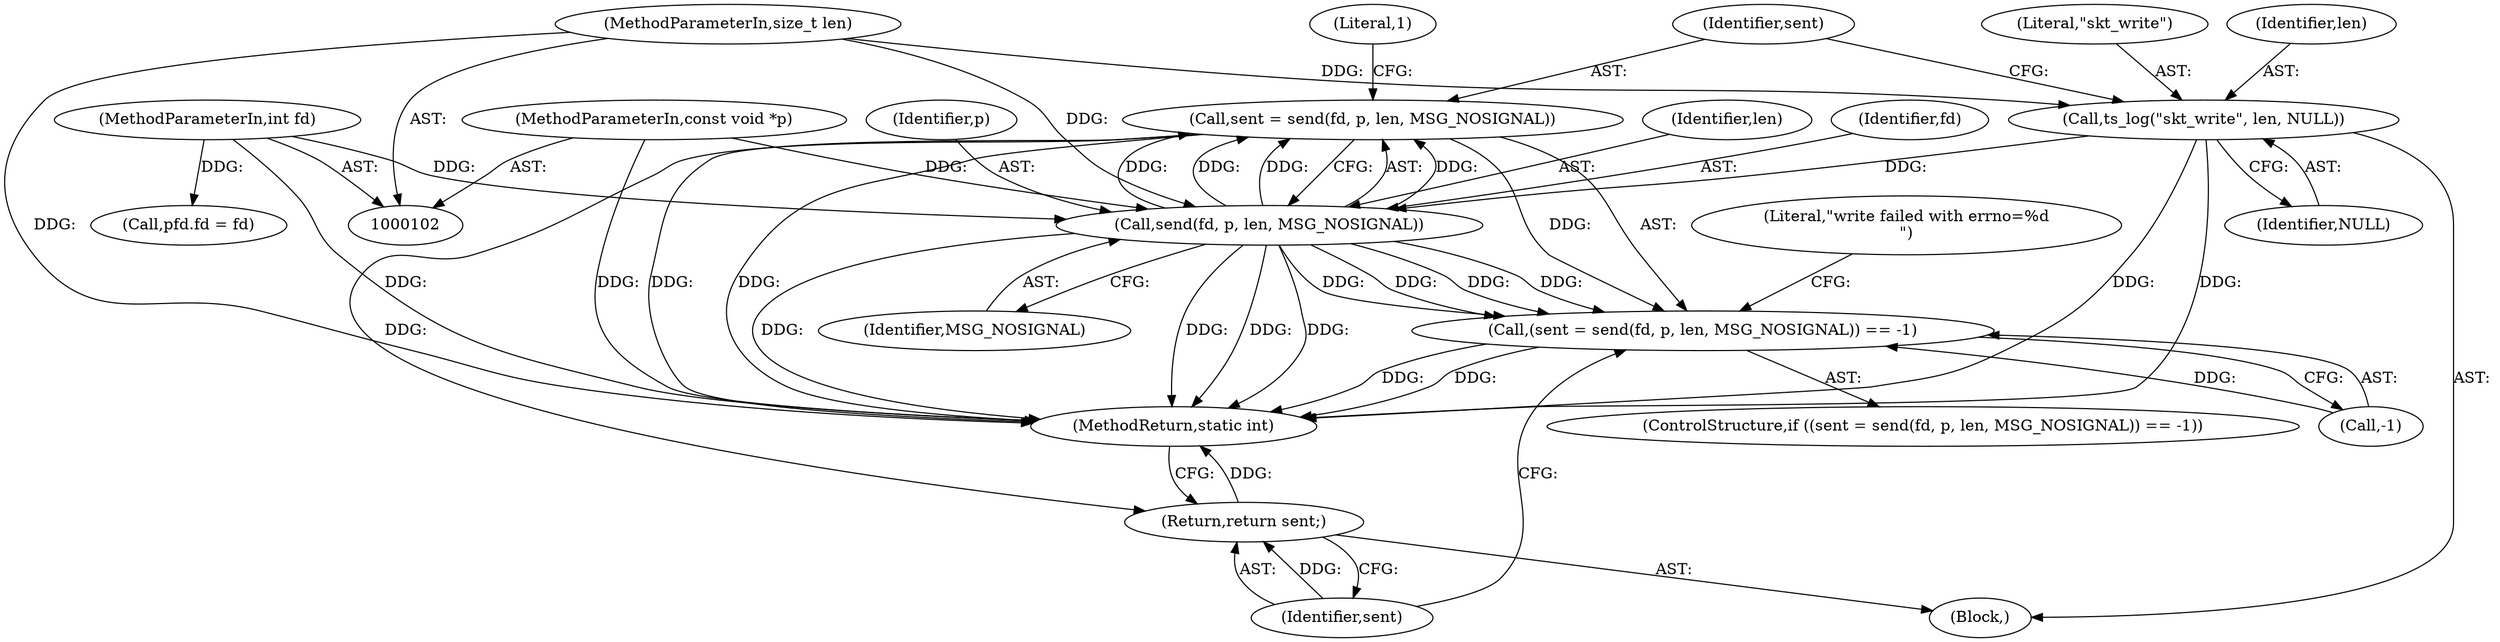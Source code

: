 digraph "1_Android_472271b153c5dc53c28beac55480a8d8434b2d5c_6@API" {
"1000136" [label="(Call,sent = send(fd, p, len, MSG_NOSIGNAL))"];
"1000138" [label="(Call,send(fd, p, len, MSG_NOSIGNAL))"];
"1000103" [label="(MethodParameterIn,int fd)"];
"1000104" [label="(MethodParameterIn,const void *p)"];
"1000130" [label="(Call,ts_log(\"skt_write\", len, NULL))"];
"1000105" [label="(MethodParameterIn,size_t len)"];
"1000135" [label="(Call,(sent = send(fd, p, len, MSG_NOSIGNAL)) == -1)"];
"1000152" [label="(Return,return sent;)"];
"1000110" [label="(Call,pfd.fd = fd)"];
"1000153" [label="(Identifier,sent)"];
"1000141" [label="(Identifier,len)"];
"1000154" [label="(MethodReturn,static int)"];
"1000139" [label="(Identifier,fd)"];
"1000140" [label="(Identifier,p)"];
"1000137" [label="(Identifier,sent)"];
"1000135" [label="(Call,(sent = send(fd, p, len, MSG_NOSIGNAL)) == -1)"];
"1000131" [label="(Literal,\"skt_write\")"];
"1000103" [label="(MethodParameterIn,int fd)"];
"1000144" [label="(Literal,1)"];
"1000130" [label="(Call,ts_log(\"skt_write\", len, NULL))"];
"1000138" [label="(Call,send(fd, p, len, MSG_NOSIGNAL))"];
"1000136" [label="(Call,sent = send(fd, p, len, MSG_NOSIGNAL))"];
"1000152" [label="(Return,return sent;)"];
"1000106" [label="(Block,)"];
"1000105" [label="(MethodParameterIn,size_t len)"];
"1000147" [label="(Literal,\"write failed with errno=%d\n\")"];
"1000133" [label="(Identifier,NULL)"];
"1000142" [label="(Identifier,MSG_NOSIGNAL)"];
"1000104" [label="(MethodParameterIn,const void *p)"];
"1000132" [label="(Identifier,len)"];
"1000134" [label="(ControlStructure,if ((sent = send(fd, p, len, MSG_NOSIGNAL)) == -1))"];
"1000143" [label="(Call,-1)"];
"1000136" -> "1000135"  [label="AST: "];
"1000136" -> "1000138"  [label="CFG: "];
"1000137" -> "1000136"  [label="AST: "];
"1000138" -> "1000136"  [label="AST: "];
"1000144" -> "1000136"  [label="CFG: "];
"1000136" -> "1000154"  [label="DDG: "];
"1000136" -> "1000154"  [label="DDG: "];
"1000136" -> "1000135"  [label="DDG: "];
"1000138" -> "1000136"  [label="DDG: "];
"1000138" -> "1000136"  [label="DDG: "];
"1000138" -> "1000136"  [label="DDG: "];
"1000138" -> "1000136"  [label="DDG: "];
"1000136" -> "1000152"  [label="DDG: "];
"1000138" -> "1000142"  [label="CFG: "];
"1000139" -> "1000138"  [label="AST: "];
"1000140" -> "1000138"  [label="AST: "];
"1000141" -> "1000138"  [label="AST: "];
"1000142" -> "1000138"  [label="AST: "];
"1000138" -> "1000154"  [label="DDG: "];
"1000138" -> "1000154"  [label="DDG: "];
"1000138" -> "1000154"  [label="DDG: "];
"1000138" -> "1000154"  [label="DDG: "];
"1000138" -> "1000135"  [label="DDG: "];
"1000138" -> "1000135"  [label="DDG: "];
"1000138" -> "1000135"  [label="DDG: "];
"1000138" -> "1000135"  [label="DDG: "];
"1000103" -> "1000138"  [label="DDG: "];
"1000104" -> "1000138"  [label="DDG: "];
"1000130" -> "1000138"  [label="DDG: "];
"1000105" -> "1000138"  [label="DDG: "];
"1000103" -> "1000102"  [label="AST: "];
"1000103" -> "1000154"  [label="DDG: "];
"1000103" -> "1000110"  [label="DDG: "];
"1000104" -> "1000102"  [label="AST: "];
"1000104" -> "1000154"  [label="DDG: "];
"1000130" -> "1000106"  [label="AST: "];
"1000130" -> "1000133"  [label="CFG: "];
"1000131" -> "1000130"  [label="AST: "];
"1000132" -> "1000130"  [label="AST: "];
"1000133" -> "1000130"  [label="AST: "];
"1000137" -> "1000130"  [label="CFG: "];
"1000130" -> "1000154"  [label="DDG: "];
"1000130" -> "1000154"  [label="DDG: "];
"1000105" -> "1000130"  [label="DDG: "];
"1000105" -> "1000102"  [label="AST: "];
"1000105" -> "1000154"  [label="DDG: "];
"1000135" -> "1000134"  [label="AST: "];
"1000135" -> "1000143"  [label="CFG: "];
"1000143" -> "1000135"  [label="AST: "];
"1000147" -> "1000135"  [label="CFG: "];
"1000153" -> "1000135"  [label="CFG: "];
"1000135" -> "1000154"  [label="DDG: "];
"1000135" -> "1000154"  [label="DDG: "];
"1000143" -> "1000135"  [label="DDG: "];
"1000152" -> "1000106"  [label="AST: "];
"1000152" -> "1000153"  [label="CFG: "];
"1000153" -> "1000152"  [label="AST: "];
"1000154" -> "1000152"  [label="CFG: "];
"1000152" -> "1000154"  [label="DDG: "];
"1000153" -> "1000152"  [label="DDG: "];
}
